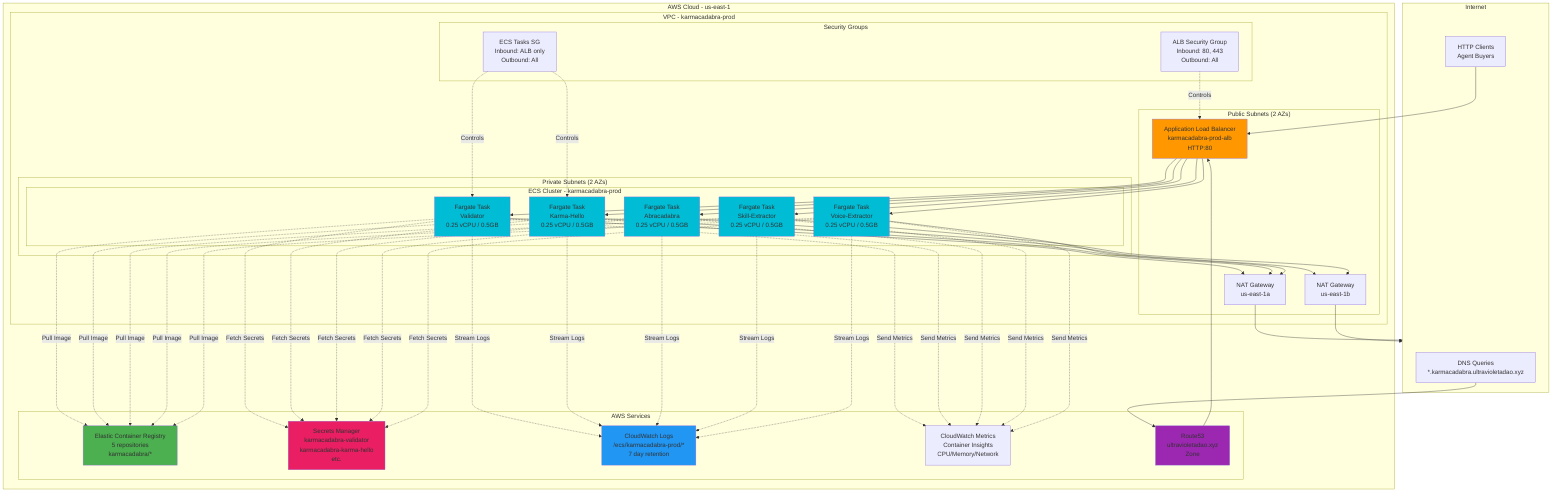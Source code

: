 graph TB
    subgraph "AWS Cloud - us-east-1"
        subgraph "VPC - karmacadabra-prod"
            subgraph "Public Subnets (2 AZs)"
                ALB[Application Load Balancer<br/>karmacadabra-prod-alb<br/>HTTP:80]
                NAT1[NAT Gateway<br/>us-east-1a]
                NAT2[NAT Gateway<br/>us-east-1b]
            end
            
            subgraph "Private Subnets (2 AZs)"
                subgraph "ECS Cluster - karmacadabra-prod"
                    TASK1[Fargate Task<br/>Validator<br/>0.25 vCPU / 0.5GB]
                    TASK2[Fargate Task<br/>Karma-Hello<br/>0.25 vCPU / 0.5GB]
                    TASK3[Fargate Task<br/>Abracadabra<br/>0.25 vCPU / 0.5GB]
                    TASK4[Fargate Task<br/>Skill-Extractor<br/>0.25 vCPU / 0.5GB]
                    TASK5[Fargate Task<br/>Voice-Extractor<br/>0.25 vCPU / 0.5GB]
                end
            end
            
            subgraph "Security Groups"
                SG_ALB[ALB Security Group<br/>Inbound: 80, 443<br/>Outbound: All]
                SG_ECS[ECS Tasks SG<br/>Inbound: ALB only<br/>Outbound: All]
            end
        end
        
        subgraph "AWS Services"
            ECR[Elastic Container Registry<br/>5 repositories<br/>karmacadabra/*]
            SECRETS[Secrets Manager<br/>karmacadabra-validator<br/>karmacadabra-karma-hello<br/>etc.]
            LOGS[CloudWatch Logs<br/>/ecs/karmacadabra-prod/*<br/>7 day retention]
            METRICS[CloudWatch Metrics<br/>Container Insights<br/>CPU/Memory/Network]
            R53[Route53<br/>ultravioletadao.xyz<br/>Zone]
        end
    end
    
    subgraph "Internet"
        DNS[DNS Queries<br/>*.karmacadabra.ultravioletadao.xyz]
        USERS[HTTP Clients<br/>Agent Buyers]
    end
    
    DNS --> R53
    R53 --> ALB
    USERS --> ALB
    
    ALB --> TASK1
    ALB --> TASK2
    ALB --> TASK3
    ALB --> TASK4
    ALB --> TASK5
    
    TASK1 --> NAT1
    TASK2 --> NAT1
    TASK3 --> NAT2
    TASK4 --> NAT2
    TASK5 --> NAT1
    
    NAT1 --> Internet
    NAT2 --> Internet
    
    TASK1 -.->|Pull Image| ECR
    TASK2 -.->|Pull Image| ECR
    TASK3 -.->|Pull Image| ECR
    TASK4 -.->|Pull Image| ECR
    TASK5 -.->|Pull Image| ECR
    
    TASK1 -.->|Fetch Secrets| SECRETS
    TASK2 -.->|Fetch Secrets| SECRETS
    TASK3 -.->|Fetch Secrets| SECRETS
    TASK4 -.->|Fetch Secrets| SECRETS
    TASK5 -.->|Fetch Secrets| SECRETS
    
    TASK1 -.->|Stream Logs| LOGS
    TASK2 -.->|Stream Logs| LOGS
    TASK3 -.->|Stream Logs| LOGS
    TASK4 -.->|Stream Logs| LOGS
    TASK5 -.->|Stream Logs| LOGS
    
    TASK1 -.->|Send Metrics| METRICS
    TASK2 -.->|Send Metrics| METRICS
    TASK3 -.->|Send Metrics| METRICS
    TASK4 -.->|Send Metrics| METRICS
    TASK5 -.->|Send Metrics| METRICS
    
    SG_ALB -.->|Controls| ALB
    SG_ECS -.->|Controls| TASK1
    SG_ECS -.->|Controls| TASK2
    
    style ALB fill:#ff9800
    style ECR fill:#4caf50
    style SECRETS fill:#e91e63
    style LOGS fill:#2196f3
    style R53 fill:#9c27b0
    style TASK1 fill:#00bcd4
    style TASK2 fill:#00bcd4
    style TASK3 fill:#00bcd4
    style TASK4 fill:#00bcd4
    style TASK5 fill:#00bcd4